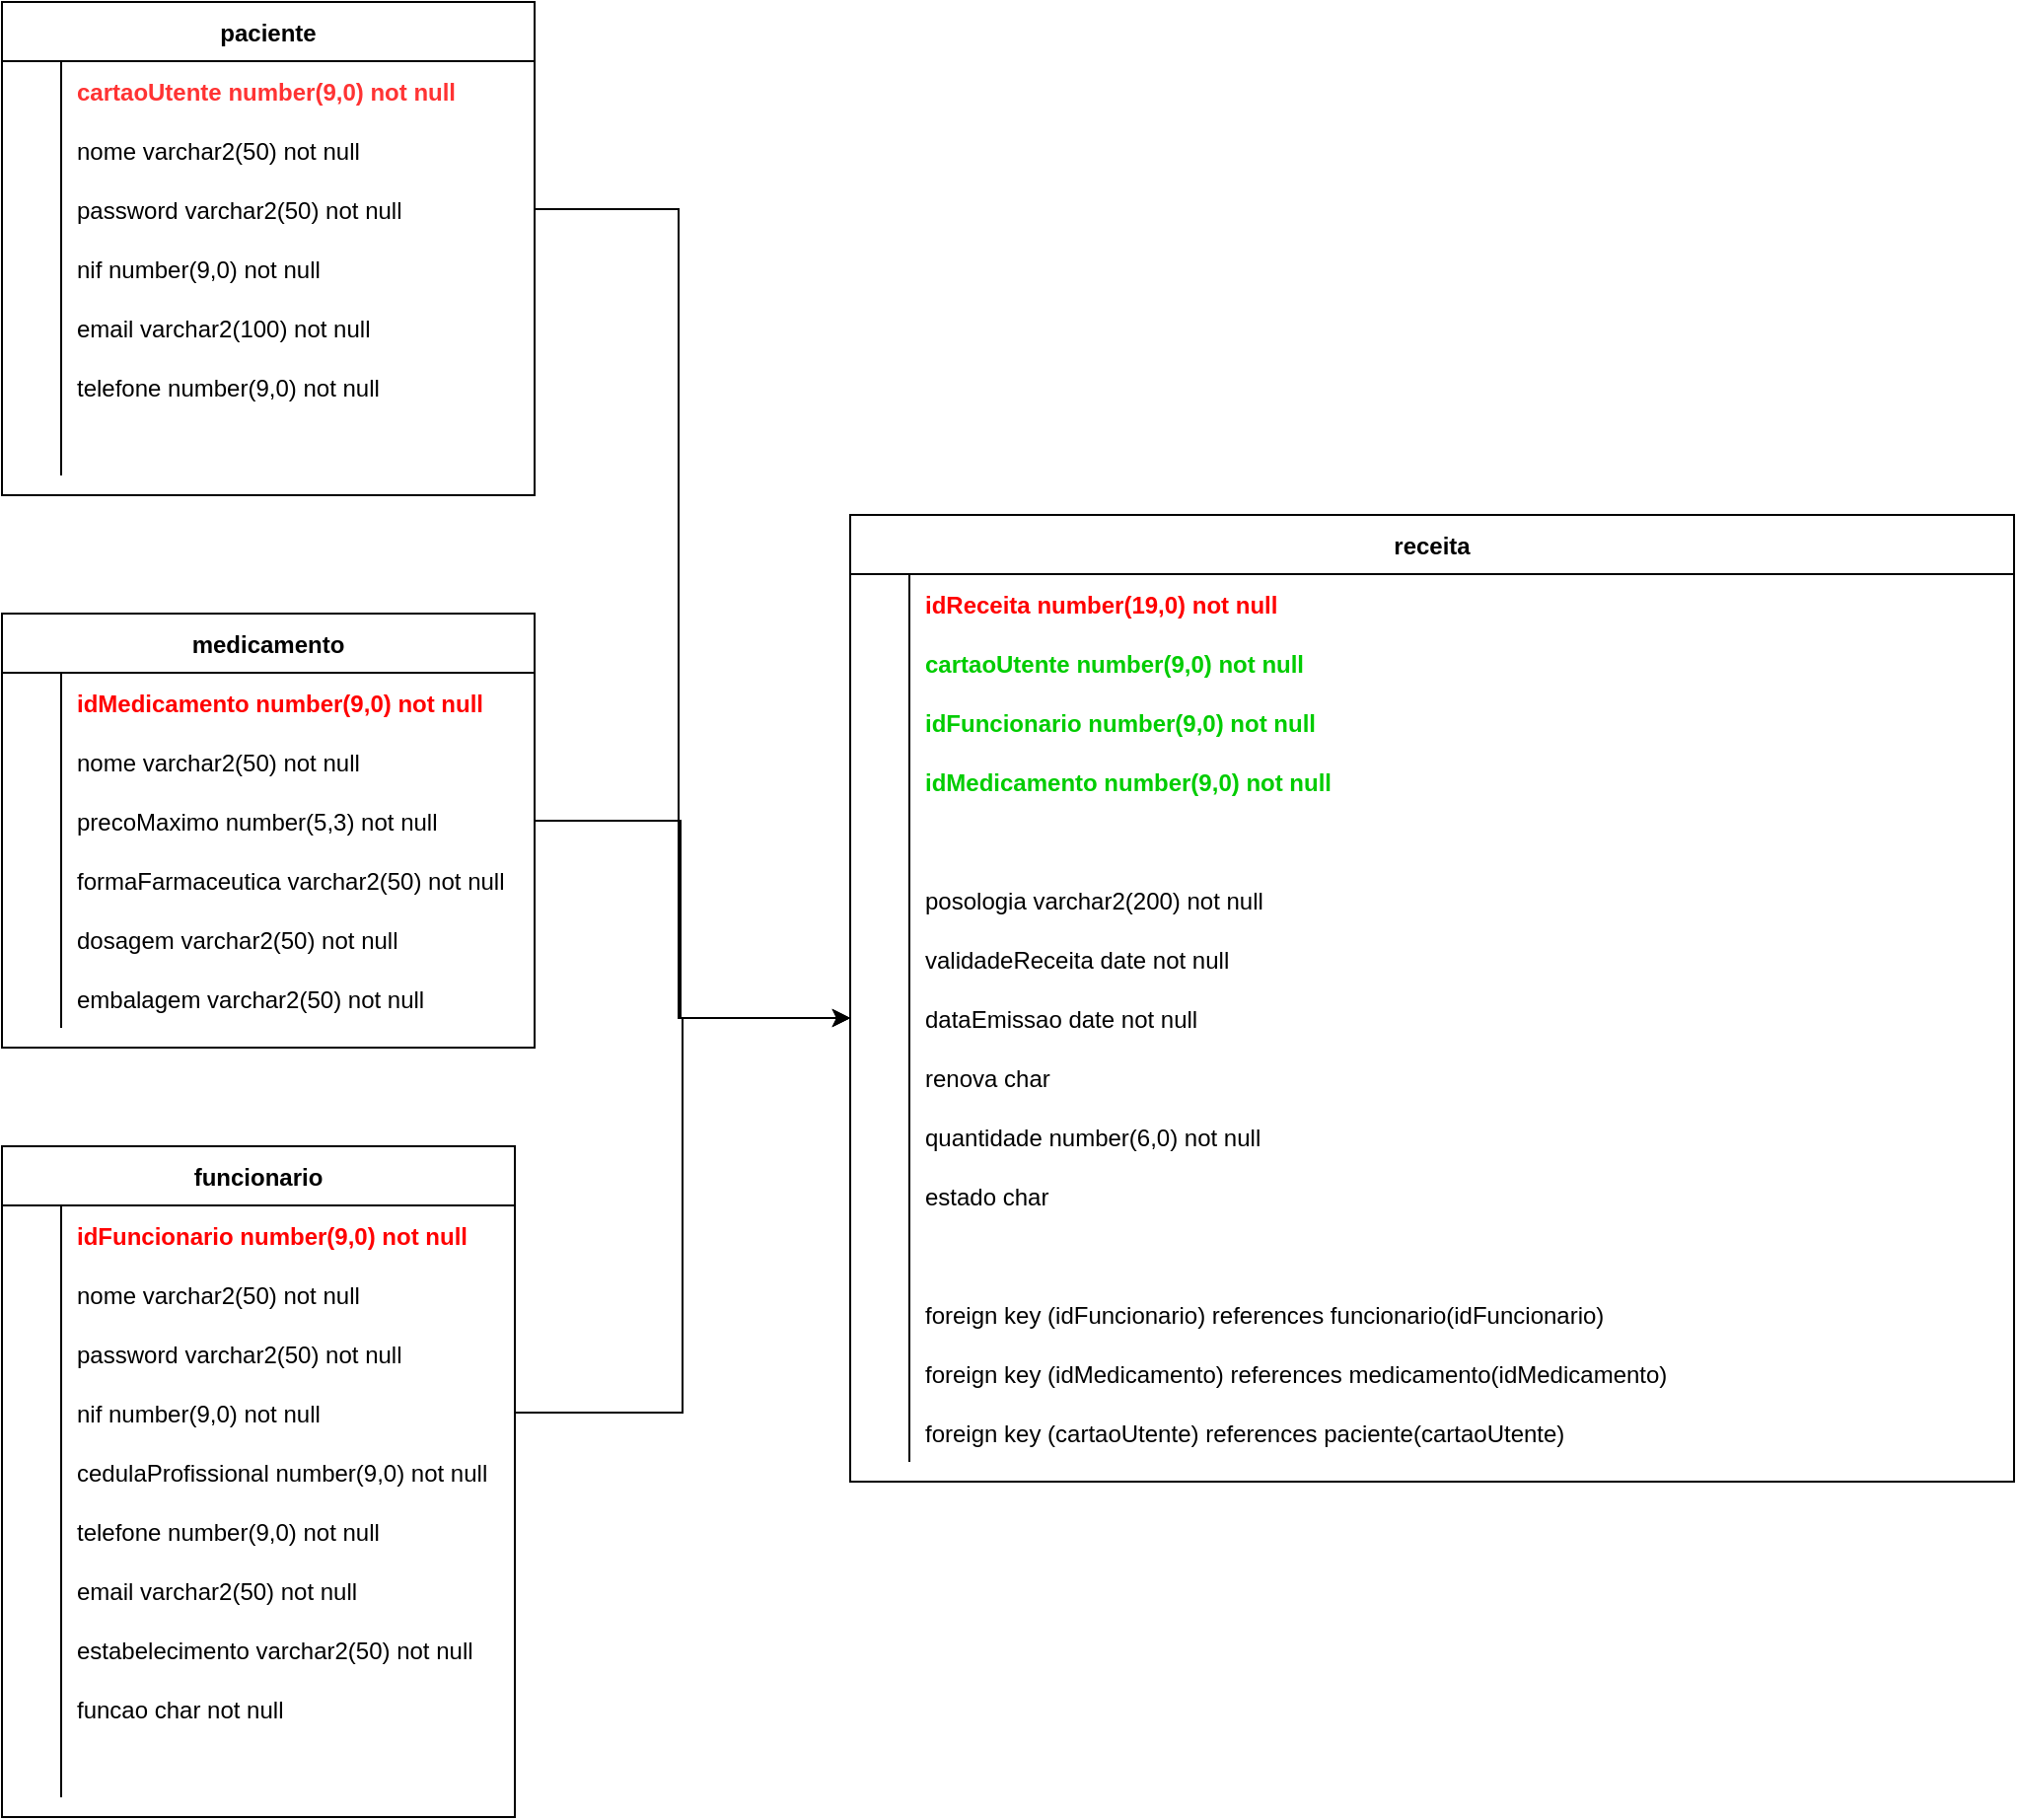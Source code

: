 <mxfile version="14.6.1" type="device"><diagram id="dU3BvGsOgGIKavOslzzs" name="Page-1"><mxGraphModel dx="2912" dy="762" grid="1" gridSize="10" guides="1" tooltips="1" connect="1" arrows="1" fold="1" page="1" pageScale="1" pageWidth="850" pageHeight="1100" math="0" shadow="0"><root><mxCell id="0"/><mxCell id="1" parent="0"/><mxCell id="jeIKbqyS-03IybJrTphg-1" value="paciente" style="shape=table;startSize=30;container=1;collapsible=1;childLayout=tableLayout;fixedRows=1;rowLines=0;fontStyle=1;align=center;resizeLast=1;" vertex="1" parent="1"><mxGeometry x="-620" y="30" width="270" height="250" as="geometry"/></mxCell><mxCell id="jeIKbqyS-03IybJrTphg-2" value="" style="shape=partialRectangle;collapsible=0;dropTarget=0;pointerEvents=0;fillColor=none;points=[[0,0.5],[1,0.5]];portConstraint=eastwest;top=0;left=0;right=0;bottom=0;" vertex="1" parent="jeIKbqyS-03IybJrTphg-1"><mxGeometry y="30" width="270" height="30" as="geometry"/></mxCell><mxCell id="jeIKbqyS-03IybJrTphg-3" value="" style="shape=partialRectangle;overflow=hidden;connectable=0;fillColor=none;top=0;left=0;bottom=0;right=0;" vertex="1" parent="jeIKbqyS-03IybJrTphg-2"><mxGeometry width="30" height="30" as="geometry"/></mxCell><mxCell id="jeIKbqyS-03IybJrTphg-4" value="cartaoUtente number(9,0) not null" style="shape=partialRectangle;overflow=hidden;connectable=0;fillColor=none;top=0;left=0;bottom=0;right=0;align=left;spacingLeft=6;fontStyle=1;fontColor=#FF3333;" vertex="1" parent="jeIKbqyS-03IybJrTphg-2"><mxGeometry x="30" width="240" height="30" as="geometry"/></mxCell><mxCell id="jeIKbqyS-03IybJrTphg-5" value="" style="shape=partialRectangle;collapsible=0;dropTarget=0;pointerEvents=0;fillColor=none;points=[[0,0.5],[1,0.5]];portConstraint=eastwest;top=0;left=0;right=0;bottom=0;" vertex="1" parent="jeIKbqyS-03IybJrTphg-1"><mxGeometry y="60" width="270" height="30" as="geometry"/></mxCell><mxCell id="jeIKbqyS-03IybJrTphg-6" value="" style="shape=partialRectangle;overflow=hidden;connectable=0;fillColor=none;top=0;left=0;bottom=0;right=0;" vertex="1" parent="jeIKbqyS-03IybJrTphg-5"><mxGeometry width="30" height="30" as="geometry"/></mxCell><mxCell id="jeIKbqyS-03IybJrTphg-7" value="nome varchar2(50) not null" style="shape=partialRectangle;overflow=hidden;connectable=0;fillColor=none;top=0;left=0;bottom=0;right=0;align=left;spacingLeft=6;" vertex="1" parent="jeIKbqyS-03IybJrTphg-5"><mxGeometry x="30" width="240" height="30" as="geometry"/></mxCell><mxCell id="jeIKbqyS-03IybJrTphg-8" value="" style="shape=partialRectangle;collapsible=0;dropTarget=0;pointerEvents=0;fillColor=none;points=[[0,0.5],[1,0.5]];portConstraint=eastwest;top=0;left=0;right=0;bottom=0;" vertex="1" parent="jeIKbqyS-03IybJrTphg-1"><mxGeometry y="90" width="270" height="30" as="geometry"/></mxCell><mxCell id="jeIKbqyS-03IybJrTphg-9" value="" style="shape=partialRectangle;overflow=hidden;connectable=0;fillColor=none;top=0;left=0;bottom=0;right=0;" vertex="1" parent="jeIKbqyS-03IybJrTphg-8"><mxGeometry width="30" height="30" as="geometry"/></mxCell><mxCell id="jeIKbqyS-03IybJrTphg-10" value="password varchar2(50) not null" style="shape=partialRectangle;overflow=hidden;connectable=0;fillColor=none;top=0;left=0;bottom=0;right=0;align=left;spacingLeft=6;" vertex="1" parent="jeIKbqyS-03IybJrTphg-8"><mxGeometry x="30" width="240" height="30" as="geometry"/></mxCell><mxCell id="jeIKbqyS-03IybJrTphg-11" value="" style="shape=partialRectangle;collapsible=0;dropTarget=0;pointerEvents=0;fillColor=none;points=[[0,0.5],[1,0.5]];portConstraint=eastwest;top=0;left=0;right=0;bottom=0;" vertex="1" parent="jeIKbqyS-03IybJrTphg-1"><mxGeometry y="120" width="270" height="30" as="geometry"/></mxCell><mxCell id="jeIKbqyS-03IybJrTphg-12" value="" style="shape=partialRectangle;overflow=hidden;connectable=0;fillColor=none;top=0;left=0;bottom=0;right=0;" vertex="1" parent="jeIKbqyS-03IybJrTphg-11"><mxGeometry width="30" height="30" as="geometry"/></mxCell><mxCell id="jeIKbqyS-03IybJrTphg-13" value="nif number(9,0) not null" style="shape=partialRectangle;overflow=hidden;connectable=0;fillColor=none;top=0;left=0;bottom=0;right=0;align=left;spacingLeft=6;" vertex="1" parent="jeIKbqyS-03IybJrTphg-11"><mxGeometry x="30" width="240" height="30" as="geometry"/></mxCell><mxCell id="jeIKbqyS-03IybJrTphg-14" value="" style="shape=partialRectangle;collapsible=0;dropTarget=0;pointerEvents=0;fillColor=none;points=[[0,0.5],[1,0.5]];portConstraint=eastwest;top=0;left=0;right=0;bottom=0;" vertex="1" parent="jeIKbqyS-03IybJrTphg-1"><mxGeometry y="150" width="270" height="30" as="geometry"/></mxCell><mxCell id="jeIKbqyS-03IybJrTphg-15" value="" style="shape=partialRectangle;overflow=hidden;connectable=0;fillColor=none;top=0;left=0;bottom=0;right=0;" vertex="1" parent="jeIKbqyS-03IybJrTphg-14"><mxGeometry width="30" height="30" as="geometry"/></mxCell><mxCell id="jeIKbqyS-03IybJrTphg-16" value="email varchar2(100) not null" style="shape=partialRectangle;overflow=hidden;connectable=0;fillColor=none;top=0;left=0;bottom=0;right=0;align=left;spacingLeft=6;" vertex="1" parent="jeIKbqyS-03IybJrTphg-14"><mxGeometry x="30" width="240" height="30" as="geometry"/></mxCell><mxCell id="jeIKbqyS-03IybJrTphg-17" value="" style="shape=partialRectangle;collapsible=0;dropTarget=0;pointerEvents=0;fillColor=none;points=[[0,0.5],[1,0.5]];portConstraint=eastwest;top=0;left=0;right=0;bottom=0;" vertex="1" parent="jeIKbqyS-03IybJrTphg-1"><mxGeometry y="180" width="270" height="30" as="geometry"/></mxCell><mxCell id="jeIKbqyS-03IybJrTphg-18" value="" style="shape=partialRectangle;overflow=hidden;connectable=0;fillColor=none;top=0;left=0;bottom=0;right=0;" vertex="1" parent="jeIKbqyS-03IybJrTphg-17"><mxGeometry width="30" height="30" as="geometry"/></mxCell><mxCell id="jeIKbqyS-03IybJrTphg-19" value="telefone number(9,0) not null" style="shape=partialRectangle;overflow=hidden;connectable=0;fillColor=none;top=0;left=0;bottom=0;right=0;align=left;spacingLeft=6;" vertex="1" parent="jeIKbqyS-03IybJrTphg-17"><mxGeometry x="30" width="240" height="30" as="geometry"/></mxCell><mxCell id="jeIKbqyS-03IybJrTphg-20" value="" style="shape=partialRectangle;collapsible=0;dropTarget=0;pointerEvents=0;fillColor=none;points=[[0,0.5],[1,0.5]];portConstraint=eastwest;top=0;left=0;right=0;bottom=0;" vertex="1" parent="jeIKbqyS-03IybJrTphg-1"><mxGeometry y="210" width="270" height="30" as="geometry"/></mxCell><mxCell id="jeIKbqyS-03IybJrTphg-21" value="" style="shape=partialRectangle;overflow=hidden;connectable=0;fillColor=none;top=0;left=0;bottom=0;right=0;" vertex="1" parent="jeIKbqyS-03IybJrTphg-20"><mxGeometry width="30" height="30" as="geometry"/></mxCell><mxCell id="jeIKbqyS-03IybJrTphg-22" value="" style="shape=partialRectangle;overflow=hidden;connectable=0;fillColor=none;top=0;left=0;bottom=0;right=0;align=left;spacingLeft=6;" vertex="1" parent="jeIKbqyS-03IybJrTphg-20"><mxGeometry x="30" width="240" height="30" as="geometry"/></mxCell><mxCell id="jeIKbqyS-03IybJrTphg-23" value="medicamento" style="shape=table;startSize=30;container=1;collapsible=1;childLayout=tableLayout;fixedRows=1;rowLines=0;fontStyle=1;align=center;resizeLast=1;" vertex="1" parent="1"><mxGeometry x="-620" y="340" width="270" height="220" as="geometry"/></mxCell><mxCell id="jeIKbqyS-03IybJrTphg-24" value="" style="shape=partialRectangle;collapsible=0;dropTarget=0;pointerEvents=0;fillColor=none;points=[[0,0.5],[1,0.5]];portConstraint=eastwest;top=0;left=0;right=0;bottom=0;" vertex="1" parent="jeIKbqyS-03IybJrTphg-23"><mxGeometry y="30" width="270" height="30" as="geometry"/></mxCell><mxCell id="jeIKbqyS-03IybJrTphg-25" value="" style="shape=partialRectangle;overflow=hidden;connectable=0;fillColor=none;top=0;left=0;bottom=0;right=0;" vertex="1" parent="jeIKbqyS-03IybJrTphg-24"><mxGeometry width="30" height="30" as="geometry"/></mxCell><mxCell id="jeIKbqyS-03IybJrTphg-26" value="idMedicamento number(9,0) not null" style="shape=partialRectangle;overflow=hidden;connectable=0;fillColor=none;top=0;left=0;bottom=0;right=0;align=left;spacingLeft=6;fontStyle=1;fontColor=#FF0000;" vertex="1" parent="jeIKbqyS-03IybJrTphg-24"><mxGeometry x="30" width="240" height="30" as="geometry"/></mxCell><mxCell id="jeIKbqyS-03IybJrTphg-27" value="" style="shape=partialRectangle;collapsible=0;dropTarget=0;pointerEvents=0;fillColor=none;points=[[0,0.5],[1,0.5]];portConstraint=eastwest;top=0;left=0;right=0;bottom=0;" vertex="1" parent="jeIKbqyS-03IybJrTphg-23"><mxGeometry y="60" width="270" height="30" as="geometry"/></mxCell><mxCell id="jeIKbqyS-03IybJrTphg-28" value="" style="shape=partialRectangle;overflow=hidden;connectable=0;fillColor=none;top=0;left=0;bottom=0;right=0;" vertex="1" parent="jeIKbqyS-03IybJrTphg-27"><mxGeometry width="30" height="30" as="geometry"/></mxCell><mxCell id="jeIKbqyS-03IybJrTphg-29" value="nome varchar2(50) not null" style="shape=partialRectangle;overflow=hidden;connectable=0;fillColor=none;top=0;left=0;bottom=0;right=0;align=left;spacingLeft=6;" vertex="1" parent="jeIKbqyS-03IybJrTphg-27"><mxGeometry x="30" width="240" height="30" as="geometry"/></mxCell><mxCell id="jeIKbqyS-03IybJrTphg-30" value="" style="shape=partialRectangle;collapsible=0;dropTarget=0;pointerEvents=0;fillColor=none;points=[[0,0.5],[1,0.5]];portConstraint=eastwest;top=0;left=0;right=0;bottom=0;" vertex="1" parent="jeIKbqyS-03IybJrTphg-23"><mxGeometry y="90" width="270" height="30" as="geometry"/></mxCell><mxCell id="jeIKbqyS-03IybJrTphg-31" value="" style="shape=partialRectangle;overflow=hidden;connectable=0;fillColor=none;top=0;left=0;bottom=0;right=0;" vertex="1" parent="jeIKbqyS-03IybJrTphg-30"><mxGeometry width="30" height="30" as="geometry"/></mxCell><mxCell id="jeIKbqyS-03IybJrTphg-32" value="precoMaximo number(5,3) not null" style="shape=partialRectangle;overflow=hidden;connectable=0;fillColor=none;top=0;left=0;bottom=0;right=0;align=left;spacingLeft=6;" vertex="1" parent="jeIKbqyS-03IybJrTphg-30"><mxGeometry x="30" width="240" height="30" as="geometry"/></mxCell><mxCell id="jeIKbqyS-03IybJrTphg-33" value="" style="shape=partialRectangle;collapsible=0;dropTarget=0;pointerEvents=0;fillColor=none;points=[[0,0.5],[1,0.5]];portConstraint=eastwest;top=0;left=0;right=0;bottom=0;" vertex="1" parent="jeIKbqyS-03IybJrTphg-23"><mxGeometry y="120" width="270" height="30" as="geometry"/></mxCell><mxCell id="jeIKbqyS-03IybJrTphg-34" value="" style="shape=partialRectangle;overflow=hidden;connectable=0;fillColor=none;top=0;left=0;bottom=0;right=0;" vertex="1" parent="jeIKbqyS-03IybJrTphg-33"><mxGeometry width="30" height="30" as="geometry"/></mxCell><mxCell id="jeIKbqyS-03IybJrTphg-35" value="formaFarmaceutica varchar2(50) not null" style="shape=partialRectangle;overflow=hidden;connectable=0;fillColor=none;top=0;left=0;bottom=0;right=0;align=left;spacingLeft=6;" vertex="1" parent="jeIKbqyS-03IybJrTphg-33"><mxGeometry x="30" width="240" height="30" as="geometry"/></mxCell><mxCell id="jeIKbqyS-03IybJrTphg-36" value="" style="shape=partialRectangle;collapsible=0;dropTarget=0;pointerEvents=0;fillColor=none;points=[[0,0.5],[1,0.5]];portConstraint=eastwest;top=0;left=0;right=0;bottom=0;" vertex="1" parent="jeIKbqyS-03IybJrTphg-23"><mxGeometry y="150" width="270" height="30" as="geometry"/></mxCell><mxCell id="jeIKbqyS-03IybJrTphg-37" value="" style="shape=partialRectangle;overflow=hidden;connectable=0;fillColor=none;top=0;left=0;bottom=0;right=0;" vertex="1" parent="jeIKbqyS-03IybJrTphg-36"><mxGeometry width="30" height="30" as="geometry"/></mxCell><mxCell id="jeIKbqyS-03IybJrTphg-38" value="dosagem varchar2(50) not null" style="shape=partialRectangle;overflow=hidden;connectable=0;fillColor=none;top=0;left=0;bottom=0;right=0;align=left;spacingLeft=6;" vertex="1" parent="jeIKbqyS-03IybJrTphg-36"><mxGeometry x="30" width="240" height="30" as="geometry"/></mxCell><mxCell id="jeIKbqyS-03IybJrTphg-39" value="" style="shape=partialRectangle;collapsible=0;dropTarget=0;pointerEvents=0;fillColor=none;points=[[0,0.5],[1,0.5]];portConstraint=eastwest;top=0;left=0;right=0;bottom=0;" vertex="1" parent="jeIKbqyS-03IybJrTphg-23"><mxGeometry y="180" width="270" height="30" as="geometry"/></mxCell><mxCell id="jeIKbqyS-03IybJrTphg-40" value="" style="shape=partialRectangle;overflow=hidden;connectable=0;fillColor=none;top=0;left=0;bottom=0;right=0;" vertex="1" parent="jeIKbqyS-03IybJrTphg-39"><mxGeometry width="30" height="30" as="geometry"/></mxCell><mxCell id="jeIKbqyS-03IybJrTphg-41" value="embalagem varchar2(50) not null" style="shape=partialRectangle;overflow=hidden;connectable=0;fillColor=none;top=0;left=0;bottom=0;right=0;align=left;spacingLeft=6;" vertex="1" parent="jeIKbqyS-03IybJrTphg-39"><mxGeometry x="30" width="240" height="30" as="geometry"/></mxCell><mxCell id="jeIKbqyS-03IybJrTphg-42" value="funcionario" style="shape=table;startSize=30;container=1;collapsible=1;childLayout=tableLayout;fixedRows=1;rowLines=0;fontStyle=1;align=center;resizeLast=1;" vertex="1" parent="1"><mxGeometry x="-620" y="610" width="260" height="340" as="geometry"/></mxCell><mxCell id="jeIKbqyS-03IybJrTphg-43" value="" style="shape=partialRectangle;collapsible=0;dropTarget=0;pointerEvents=0;fillColor=none;points=[[0,0.5],[1,0.5]];portConstraint=eastwest;top=0;left=0;right=0;bottom=0;" vertex="1" parent="jeIKbqyS-03IybJrTphg-42"><mxGeometry y="30" width="260" height="30" as="geometry"/></mxCell><mxCell id="jeIKbqyS-03IybJrTphg-44" value="" style="shape=partialRectangle;overflow=hidden;connectable=0;fillColor=none;top=0;left=0;bottom=0;right=0;" vertex="1" parent="jeIKbqyS-03IybJrTphg-43"><mxGeometry width="30" height="30" as="geometry"/></mxCell><mxCell id="jeIKbqyS-03IybJrTphg-45" value="idFuncionario number(9,0) not null" style="shape=partialRectangle;overflow=hidden;connectable=0;fillColor=none;top=0;left=0;bottom=0;right=0;align=left;spacingLeft=6;fontStyle=1;fontColor=#FF0000;" vertex="1" parent="jeIKbqyS-03IybJrTphg-43"><mxGeometry x="30" width="230" height="30" as="geometry"/></mxCell><mxCell id="jeIKbqyS-03IybJrTphg-46" value="" style="shape=partialRectangle;collapsible=0;dropTarget=0;pointerEvents=0;fillColor=none;points=[[0,0.5],[1,0.5]];portConstraint=eastwest;top=0;left=0;right=0;bottom=0;" vertex="1" parent="jeIKbqyS-03IybJrTphg-42"><mxGeometry y="60" width="260" height="30" as="geometry"/></mxCell><mxCell id="jeIKbqyS-03IybJrTphg-47" value="" style="shape=partialRectangle;overflow=hidden;connectable=0;fillColor=none;top=0;left=0;bottom=0;right=0;" vertex="1" parent="jeIKbqyS-03IybJrTphg-46"><mxGeometry width="30" height="30" as="geometry"/></mxCell><mxCell id="jeIKbqyS-03IybJrTphg-48" value="nome varchar2(50) not null" style="shape=partialRectangle;overflow=hidden;connectable=0;fillColor=none;top=0;left=0;bottom=0;right=0;align=left;spacingLeft=6;" vertex="1" parent="jeIKbqyS-03IybJrTphg-46"><mxGeometry x="30" width="230" height="30" as="geometry"/></mxCell><mxCell id="jeIKbqyS-03IybJrTphg-49" value="" style="shape=partialRectangle;collapsible=0;dropTarget=0;pointerEvents=0;fillColor=none;points=[[0,0.5],[1,0.5]];portConstraint=eastwest;top=0;left=0;right=0;bottom=0;" vertex="1" parent="jeIKbqyS-03IybJrTphg-42"><mxGeometry y="90" width="260" height="30" as="geometry"/></mxCell><mxCell id="jeIKbqyS-03IybJrTphg-50" value="" style="shape=partialRectangle;overflow=hidden;connectable=0;fillColor=none;top=0;left=0;bottom=0;right=0;" vertex="1" parent="jeIKbqyS-03IybJrTphg-49"><mxGeometry width="30" height="30" as="geometry"/></mxCell><mxCell id="jeIKbqyS-03IybJrTphg-51" value="password varchar2(50) not null" style="shape=partialRectangle;overflow=hidden;connectable=0;fillColor=none;top=0;left=0;bottom=0;right=0;align=left;spacingLeft=6;" vertex="1" parent="jeIKbqyS-03IybJrTphg-49"><mxGeometry x="30" width="230" height="30" as="geometry"/></mxCell><mxCell id="jeIKbqyS-03IybJrTphg-52" value="" style="shape=partialRectangle;collapsible=0;dropTarget=0;pointerEvents=0;fillColor=none;points=[[0,0.5],[1,0.5]];portConstraint=eastwest;top=0;left=0;right=0;bottom=0;" vertex="1" parent="jeIKbqyS-03IybJrTphg-42"><mxGeometry y="120" width="260" height="30" as="geometry"/></mxCell><mxCell id="jeIKbqyS-03IybJrTphg-53" value="" style="shape=partialRectangle;overflow=hidden;connectable=0;fillColor=none;top=0;left=0;bottom=0;right=0;" vertex="1" parent="jeIKbqyS-03IybJrTphg-52"><mxGeometry width="30" height="30" as="geometry"/></mxCell><mxCell id="jeIKbqyS-03IybJrTphg-54" value="nif number(9,0) not null" style="shape=partialRectangle;overflow=hidden;connectable=0;fillColor=none;top=0;left=0;bottom=0;right=0;align=left;spacingLeft=6;" vertex="1" parent="jeIKbqyS-03IybJrTphg-52"><mxGeometry x="30" width="230" height="30" as="geometry"/></mxCell><mxCell id="jeIKbqyS-03IybJrTphg-55" value="" style="shape=partialRectangle;collapsible=0;dropTarget=0;pointerEvents=0;fillColor=none;points=[[0,0.5],[1,0.5]];portConstraint=eastwest;top=0;left=0;right=0;bottom=0;" vertex="1" parent="jeIKbqyS-03IybJrTphg-42"><mxGeometry y="150" width="260" height="30" as="geometry"/></mxCell><mxCell id="jeIKbqyS-03IybJrTphg-56" value="" style="shape=partialRectangle;overflow=hidden;connectable=0;fillColor=none;top=0;left=0;bottom=0;right=0;" vertex="1" parent="jeIKbqyS-03IybJrTphg-55"><mxGeometry width="30" height="30" as="geometry"/></mxCell><mxCell id="jeIKbqyS-03IybJrTphg-57" value="cedulaProfissional number(9,0) not null" style="shape=partialRectangle;overflow=hidden;connectable=0;fillColor=none;top=0;left=0;bottom=0;right=0;align=left;spacingLeft=6;" vertex="1" parent="jeIKbqyS-03IybJrTphg-55"><mxGeometry x="30" width="230" height="30" as="geometry"/></mxCell><mxCell id="jeIKbqyS-03IybJrTphg-58" value="" style="shape=partialRectangle;collapsible=0;dropTarget=0;pointerEvents=0;fillColor=none;points=[[0,0.5],[1,0.5]];portConstraint=eastwest;top=0;left=0;right=0;bottom=0;" vertex="1" parent="jeIKbqyS-03IybJrTphg-42"><mxGeometry y="180" width="260" height="30" as="geometry"/></mxCell><mxCell id="jeIKbqyS-03IybJrTphg-59" value="" style="shape=partialRectangle;overflow=hidden;connectable=0;fillColor=none;top=0;left=0;bottom=0;right=0;" vertex="1" parent="jeIKbqyS-03IybJrTphg-58"><mxGeometry width="30" height="30" as="geometry"/></mxCell><mxCell id="jeIKbqyS-03IybJrTphg-60" value="telefone number(9,0) not null" style="shape=partialRectangle;overflow=hidden;connectable=0;fillColor=none;top=0;left=0;bottom=0;right=0;align=left;spacingLeft=6;" vertex="1" parent="jeIKbqyS-03IybJrTphg-58"><mxGeometry x="30" width="230" height="30" as="geometry"/></mxCell><mxCell id="jeIKbqyS-03IybJrTphg-61" value="" style="shape=partialRectangle;collapsible=0;dropTarget=0;pointerEvents=0;fillColor=none;points=[[0,0.5],[1,0.5]];portConstraint=eastwest;top=0;left=0;right=0;bottom=0;" vertex="1" parent="jeIKbqyS-03IybJrTphg-42"><mxGeometry y="210" width="260" height="30" as="geometry"/></mxCell><mxCell id="jeIKbqyS-03IybJrTphg-62" value="" style="shape=partialRectangle;overflow=hidden;connectable=0;fillColor=none;top=0;left=0;bottom=0;right=0;" vertex="1" parent="jeIKbqyS-03IybJrTphg-61"><mxGeometry width="30" height="30" as="geometry"/></mxCell><mxCell id="jeIKbqyS-03IybJrTphg-63" value="email varchar2(50) not null" style="shape=partialRectangle;overflow=hidden;connectable=0;fillColor=none;top=0;left=0;bottom=0;right=0;align=left;spacingLeft=6;" vertex="1" parent="jeIKbqyS-03IybJrTphg-61"><mxGeometry x="30" width="230" height="30" as="geometry"/></mxCell><mxCell id="jeIKbqyS-03IybJrTphg-64" value="" style="shape=partialRectangle;collapsible=0;dropTarget=0;pointerEvents=0;fillColor=none;points=[[0,0.5],[1,0.5]];portConstraint=eastwest;top=0;left=0;right=0;bottom=0;" vertex="1" parent="jeIKbqyS-03IybJrTphg-42"><mxGeometry y="240" width="260" height="30" as="geometry"/></mxCell><mxCell id="jeIKbqyS-03IybJrTphg-65" value="" style="shape=partialRectangle;overflow=hidden;connectable=0;fillColor=none;top=0;left=0;bottom=0;right=0;" vertex="1" parent="jeIKbqyS-03IybJrTphg-64"><mxGeometry width="30" height="30" as="geometry"/></mxCell><mxCell id="jeIKbqyS-03IybJrTphg-66" value="estabelecimento varchar2(50) not null" style="shape=partialRectangle;overflow=hidden;connectable=0;fillColor=none;top=0;left=0;bottom=0;right=0;align=left;spacingLeft=6;" vertex="1" parent="jeIKbqyS-03IybJrTphg-64"><mxGeometry x="30" width="230" height="30" as="geometry"/></mxCell><mxCell id="jeIKbqyS-03IybJrTphg-67" value="" style="shape=partialRectangle;collapsible=0;dropTarget=0;pointerEvents=0;fillColor=none;points=[[0,0.5],[1,0.5]];portConstraint=eastwest;top=0;left=0;right=0;bottom=0;" vertex="1" parent="jeIKbqyS-03IybJrTphg-42"><mxGeometry y="270" width="260" height="30" as="geometry"/></mxCell><mxCell id="jeIKbqyS-03IybJrTphg-68" value="" style="shape=partialRectangle;overflow=hidden;connectable=0;fillColor=none;top=0;left=0;bottom=0;right=0;" vertex="1" parent="jeIKbqyS-03IybJrTphg-67"><mxGeometry width="30" height="30" as="geometry"/></mxCell><mxCell id="jeIKbqyS-03IybJrTphg-69" value="funcao char not null" style="shape=partialRectangle;overflow=hidden;connectable=0;fillColor=none;top=0;left=0;bottom=0;right=0;align=left;spacingLeft=6;" vertex="1" parent="jeIKbqyS-03IybJrTphg-67"><mxGeometry x="30" width="230" height="30" as="geometry"/></mxCell><mxCell id="jeIKbqyS-03IybJrTphg-70" value="" style="shape=partialRectangle;collapsible=0;dropTarget=0;pointerEvents=0;fillColor=none;points=[[0,0.5],[1,0.5]];portConstraint=eastwest;top=0;left=0;right=0;bottom=0;" vertex="1" parent="jeIKbqyS-03IybJrTphg-42"><mxGeometry y="300" width="260" height="30" as="geometry"/></mxCell><mxCell id="jeIKbqyS-03IybJrTphg-71" value="" style="shape=partialRectangle;overflow=hidden;connectable=0;fillColor=none;top=0;left=0;bottom=0;right=0;" vertex="1" parent="jeIKbqyS-03IybJrTphg-70"><mxGeometry width="30" height="30" as="geometry"/></mxCell><mxCell id="jeIKbqyS-03IybJrTphg-72" value="" style="shape=partialRectangle;overflow=hidden;connectable=0;fillColor=none;top=0;left=0;bottom=0;right=0;align=left;spacingLeft=6;" vertex="1" parent="jeIKbqyS-03IybJrTphg-70"><mxGeometry x="30" width="230" height="30" as="geometry"/></mxCell><mxCell id="jeIKbqyS-03IybJrTphg-73" value="receita" style="shape=table;startSize=30;container=1;collapsible=1;childLayout=tableLayout;fixedRows=1;rowLines=0;fontStyle=1;align=center;resizeLast=1;" vertex="1" parent="1"><mxGeometry x="-190" y="290" width="590" height="490" as="geometry"/></mxCell><mxCell id="jeIKbqyS-03IybJrTphg-74" value="" style="shape=partialRectangle;collapsible=0;dropTarget=0;pointerEvents=0;fillColor=none;points=[[0,0.5],[1,0.5]];portConstraint=eastwest;top=0;left=0;right=0;bottom=0;" vertex="1" parent="jeIKbqyS-03IybJrTphg-73"><mxGeometry y="30" width="590" height="30" as="geometry"/></mxCell><mxCell id="jeIKbqyS-03IybJrTphg-75" value="" style="shape=partialRectangle;overflow=hidden;connectable=0;fillColor=none;top=0;left=0;bottom=0;right=0;" vertex="1" parent="jeIKbqyS-03IybJrTphg-74"><mxGeometry width="30" height="30" as="geometry"/></mxCell><mxCell id="jeIKbqyS-03IybJrTphg-76" value="idReceita number(19,0) not null" style="shape=partialRectangle;overflow=hidden;connectable=0;fillColor=none;top=0;left=0;bottom=0;right=0;align=left;spacingLeft=6;fontColor=#FF0000;fontStyle=1" vertex="1" parent="jeIKbqyS-03IybJrTphg-74"><mxGeometry x="30" width="560" height="30" as="geometry"/></mxCell><mxCell id="jeIKbqyS-03IybJrTphg-77" value="" style="shape=partialRectangle;collapsible=0;dropTarget=0;pointerEvents=0;fillColor=none;points=[[0,0.5],[1,0.5]];portConstraint=eastwest;top=0;left=0;right=0;bottom=0;" vertex="1" parent="jeIKbqyS-03IybJrTphg-73"><mxGeometry y="60" width="590" height="30" as="geometry"/></mxCell><mxCell id="jeIKbqyS-03IybJrTphg-78" value="" style="shape=partialRectangle;overflow=hidden;connectable=0;fillColor=none;top=0;left=0;bottom=0;right=0;" vertex="1" parent="jeIKbqyS-03IybJrTphg-77"><mxGeometry width="30" height="30" as="geometry"/></mxCell><mxCell id="jeIKbqyS-03IybJrTphg-79" value="cartaoUtente number(9,0) not null" style="shape=partialRectangle;overflow=hidden;connectable=0;fillColor=none;top=0;left=0;bottom=0;right=0;align=left;spacingLeft=6;fontColor=#00CC00;fontStyle=1" vertex="1" parent="jeIKbqyS-03IybJrTphg-77"><mxGeometry x="30" width="560" height="30" as="geometry"/></mxCell><mxCell id="jeIKbqyS-03IybJrTphg-80" value="" style="shape=partialRectangle;collapsible=0;dropTarget=0;pointerEvents=0;fillColor=none;points=[[0,0.5],[1,0.5]];portConstraint=eastwest;top=0;left=0;right=0;bottom=0;" vertex="1" parent="jeIKbqyS-03IybJrTphg-73"><mxGeometry y="90" width="590" height="30" as="geometry"/></mxCell><mxCell id="jeIKbqyS-03IybJrTphg-81" value="" style="shape=partialRectangle;overflow=hidden;connectable=0;fillColor=none;top=0;left=0;bottom=0;right=0;" vertex="1" parent="jeIKbqyS-03IybJrTphg-80"><mxGeometry width="30" height="30" as="geometry"/></mxCell><mxCell id="jeIKbqyS-03IybJrTphg-82" value="idFuncionario number(9,0) not null" style="shape=partialRectangle;overflow=hidden;connectable=0;fillColor=none;top=0;left=0;bottom=0;right=0;align=left;spacingLeft=6;fontColor=#00CC00;fontStyle=1" vertex="1" parent="jeIKbqyS-03IybJrTphg-80"><mxGeometry x="30" width="560" height="30" as="geometry"/></mxCell><mxCell id="jeIKbqyS-03IybJrTphg-83" value="" style="shape=partialRectangle;collapsible=0;dropTarget=0;pointerEvents=0;fillColor=none;points=[[0,0.5],[1,0.5]];portConstraint=eastwest;top=0;left=0;right=0;bottom=0;" vertex="1" parent="jeIKbqyS-03IybJrTphg-73"><mxGeometry y="120" width="590" height="30" as="geometry"/></mxCell><mxCell id="jeIKbqyS-03IybJrTphg-84" value="" style="shape=partialRectangle;overflow=hidden;connectable=0;fillColor=none;top=0;left=0;bottom=0;right=0;" vertex="1" parent="jeIKbqyS-03IybJrTphg-83"><mxGeometry width="30" height="30" as="geometry"/></mxCell><mxCell id="jeIKbqyS-03IybJrTphg-85" value="idMedicamento number(9,0) not null" style="shape=partialRectangle;overflow=hidden;connectable=0;fillColor=none;top=0;left=0;bottom=0;right=0;align=left;spacingLeft=6;fontColor=#00CC00;fontStyle=1" vertex="1" parent="jeIKbqyS-03IybJrTphg-83"><mxGeometry x="30" width="560" height="30" as="geometry"/></mxCell><mxCell id="jeIKbqyS-03IybJrTphg-86" value="" style="shape=partialRectangle;collapsible=0;dropTarget=0;pointerEvents=0;fillColor=none;points=[[0,0.5],[1,0.5]];portConstraint=eastwest;top=0;left=0;right=0;bottom=0;" vertex="1" parent="jeIKbqyS-03IybJrTphg-73"><mxGeometry y="150" width="590" height="30" as="geometry"/></mxCell><mxCell id="jeIKbqyS-03IybJrTphg-87" value="" style="shape=partialRectangle;overflow=hidden;connectable=0;fillColor=none;top=0;left=0;bottom=0;right=0;" vertex="1" parent="jeIKbqyS-03IybJrTphg-86"><mxGeometry width="30" height="30" as="geometry"/></mxCell><mxCell id="jeIKbqyS-03IybJrTphg-88" value="" style="shape=partialRectangle;overflow=hidden;connectable=0;fillColor=none;top=0;left=0;bottom=0;right=0;align=left;spacingLeft=6;" vertex="1" parent="jeIKbqyS-03IybJrTphg-86"><mxGeometry x="30" width="560" height="30" as="geometry"/></mxCell><mxCell id="jeIKbqyS-03IybJrTphg-89" value="" style="shape=partialRectangle;collapsible=0;dropTarget=0;pointerEvents=0;fillColor=none;points=[[0,0.5],[1,0.5]];portConstraint=eastwest;top=0;left=0;right=0;bottom=0;" vertex="1" parent="jeIKbqyS-03IybJrTphg-73"><mxGeometry y="180" width="590" height="30" as="geometry"/></mxCell><mxCell id="jeIKbqyS-03IybJrTphg-90" value="" style="shape=partialRectangle;overflow=hidden;connectable=0;fillColor=none;top=0;left=0;bottom=0;right=0;" vertex="1" parent="jeIKbqyS-03IybJrTphg-89"><mxGeometry width="30" height="30" as="geometry"/></mxCell><mxCell id="jeIKbqyS-03IybJrTphg-91" value="posologia varchar2(200) not null" style="shape=partialRectangle;overflow=hidden;connectable=0;fillColor=none;top=0;left=0;bottom=0;right=0;align=left;spacingLeft=6;" vertex="1" parent="jeIKbqyS-03IybJrTphg-89"><mxGeometry x="30" width="560" height="30" as="geometry"/></mxCell><mxCell id="jeIKbqyS-03IybJrTphg-92" value="" style="shape=partialRectangle;collapsible=0;dropTarget=0;pointerEvents=0;fillColor=none;points=[[0,0.5],[1,0.5]];portConstraint=eastwest;top=0;left=0;right=0;bottom=0;" vertex="1" parent="jeIKbqyS-03IybJrTphg-73"><mxGeometry y="210" width="590" height="30" as="geometry"/></mxCell><mxCell id="jeIKbqyS-03IybJrTphg-93" value="" style="shape=partialRectangle;overflow=hidden;connectable=0;fillColor=none;top=0;left=0;bottom=0;right=0;" vertex="1" parent="jeIKbqyS-03IybJrTphg-92"><mxGeometry width="30" height="30" as="geometry"/></mxCell><mxCell id="jeIKbqyS-03IybJrTphg-94" value="validadeReceita date not null" style="shape=partialRectangle;overflow=hidden;connectable=0;fillColor=none;top=0;left=0;bottom=0;right=0;align=left;spacingLeft=6;" vertex="1" parent="jeIKbqyS-03IybJrTphg-92"><mxGeometry x="30" width="560" height="30" as="geometry"/></mxCell><mxCell id="jeIKbqyS-03IybJrTphg-95" value="" style="shape=partialRectangle;collapsible=0;dropTarget=0;pointerEvents=0;fillColor=none;points=[[0,0.5],[1,0.5]];portConstraint=eastwest;top=0;left=0;right=0;bottom=0;" vertex="1" parent="jeIKbqyS-03IybJrTphg-73"><mxGeometry y="240" width="590" height="30" as="geometry"/></mxCell><mxCell id="jeIKbqyS-03IybJrTphg-96" value="" style="shape=partialRectangle;overflow=hidden;connectable=0;fillColor=none;top=0;left=0;bottom=0;right=0;" vertex="1" parent="jeIKbqyS-03IybJrTphg-95"><mxGeometry width="30" height="30" as="geometry"/></mxCell><mxCell id="jeIKbqyS-03IybJrTphg-97" value="dataEmissao date not null" style="shape=partialRectangle;overflow=hidden;connectable=0;fillColor=none;top=0;left=0;bottom=0;right=0;align=left;spacingLeft=6;" vertex="1" parent="jeIKbqyS-03IybJrTphg-95"><mxGeometry x="30" width="560" height="30" as="geometry"/></mxCell><mxCell id="jeIKbqyS-03IybJrTphg-98" value="" style="shape=partialRectangle;collapsible=0;dropTarget=0;pointerEvents=0;fillColor=none;points=[[0,0.5],[1,0.5]];portConstraint=eastwest;top=0;left=0;right=0;bottom=0;" vertex="1" parent="jeIKbqyS-03IybJrTphg-73"><mxGeometry y="270" width="590" height="30" as="geometry"/></mxCell><mxCell id="jeIKbqyS-03IybJrTphg-99" value="" style="shape=partialRectangle;overflow=hidden;connectable=0;fillColor=none;top=0;left=0;bottom=0;right=0;" vertex="1" parent="jeIKbqyS-03IybJrTphg-98"><mxGeometry width="30" height="30" as="geometry"/></mxCell><mxCell id="jeIKbqyS-03IybJrTphg-100" value="renova char" style="shape=partialRectangle;overflow=hidden;connectable=0;fillColor=none;top=0;left=0;bottom=0;right=0;align=left;spacingLeft=6;" vertex="1" parent="jeIKbqyS-03IybJrTphg-98"><mxGeometry x="30" width="560" height="30" as="geometry"/></mxCell><mxCell id="jeIKbqyS-03IybJrTphg-101" value="" style="shape=partialRectangle;collapsible=0;dropTarget=0;pointerEvents=0;fillColor=none;points=[[0,0.5],[1,0.5]];portConstraint=eastwest;top=0;left=0;right=0;bottom=0;" vertex="1" parent="jeIKbqyS-03IybJrTphg-73"><mxGeometry y="300" width="590" height="30" as="geometry"/></mxCell><mxCell id="jeIKbqyS-03IybJrTphg-102" value="" style="shape=partialRectangle;overflow=hidden;connectable=0;fillColor=none;top=0;left=0;bottom=0;right=0;" vertex="1" parent="jeIKbqyS-03IybJrTphg-101"><mxGeometry width="30" height="30" as="geometry"/></mxCell><mxCell id="jeIKbqyS-03IybJrTphg-103" value="quantidade number(6,0) not null" style="shape=partialRectangle;overflow=hidden;connectable=0;fillColor=none;top=0;left=0;bottom=0;right=0;align=left;spacingLeft=6;" vertex="1" parent="jeIKbqyS-03IybJrTphg-101"><mxGeometry x="30" width="560" height="30" as="geometry"/></mxCell><mxCell id="jeIKbqyS-03IybJrTphg-104" value="" style="shape=partialRectangle;collapsible=0;dropTarget=0;pointerEvents=0;fillColor=none;points=[[0,0.5],[1,0.5]];portConstraint=eastwest;top=0;left=0;right=0;bottom=0;" vertex="1" parent="jeIKbqyS-03IybJrTphg-73"><mxGeometry y="330" width="590" height="30" as="geometry"/></mxCell><mxCell id="jeIKbqyS-03IybJrTphg-105" value="" style="shape=partialRectangle;overflow=hidden;connectable=0;fillColor=none;top=0;left=0;bottom=0;right=0;" vertex="1" parent="jeIKbqyS-03IybJrTphg-104"><mxGeometry width="30" height="30" as="geometry"/></mxCell><mxCell id="jeIKbqyS-03IybJrTphg-106" value="estado char" style="shape=partialRectangle;overflow=hidden;connectable=0;fillColor=none;top=0;left=0;bottom=0;right=0;align=left;spacingLeft=6;" vertex="1" parent="jeIKbqyS-03IybJrTphg-104"><mxGeometry x="30" width="560" height="30" as="geometry"/></mxCell><mxCell id="jeIKbqyS-03IybJrTphg-107" value="" style="shape=partialRectangle;collapsible=0;dropTarget=0;pointerEvents=0;fillColor=none;points=[[0,0.5],[1,0.5]];portConstraint=eastwest;top=0;left=0;right=0;bottom=0;" vertex="1" parent="jeIKbqyS-03IybJrTphg-73"><mxGeometry y="360" width="590" height="30" as="geometry"/></mxCell><mxCell id="jeIKbqyS-03IybJrTphg-108" value="" style="shape=partialRectangle;overflow=hidden;connectable=0;fillColor=none;top=0;left=0;bottom=0;right=0;" vertex="1" parent="jeIKbqyS-03IybJrTphg-107"><mxGeometry width="30" height="30" as="geometry"/></mxCell><mxCell id="jeIKbqyS-03IybJrTphg-109" value="" style="shape=partialRectangle;overflow=hidden;connectable=0;fillColor=none;top=0;left=0;bottom=0;right=0;align=left;spacingLeft=6;" vertex="1" parent="jeIKbqyS-03IybJrTphg-107"><mxGeometry x="30" width="560" height="30" as="geometry"/></mxCell><mxCell id="jeIKbqyS-03IybJrTphg-110" value="" style="shape=partialRectangle;collapsible=0;dropTarget=0;pointerEvents=0;fillColor=none;points=[[0,0.5],[1,0.5]];portConstraint=eastwest;top=0;left=0;right=0;bottom=0;" vertex="1" parent="jeIKbqyS-03IybJrTphg-73"><mxGeometry y="390" width="590" height="30" as="geometry"/></mxCell><mxCell id="jeIKbqyS-03IybJrTphg-111" value="" style="shape=partialRectangle;overflow=hidden;connectable=0;fillColor=none;top=0;left=0;bottom=0;right=0;" vertex="1" parent="jeIKbqyS-03IybJrTphg-110"><mxGeometry width="30" height="30" as="geometry"/></mxCell><mxCell id="jeIKbqyS-03IybJrTphg-112" value="foreign key (idFuncionario) references funcionario(idFuncionario)" style="shape=partialRectangle;overflow=hidden;connectable=0;fillColor=none;top=0;left=0;bottom=0;right=0;align=left;spacingLeft=6;" vertex="1" parent="jeIKbqyS-03IybJrTphg-110"><mxGeometry x="30" width="560" height="30" as="geometry"/></mxCell><mxCell id="jeIKbqyS-03IybJrTphg-113" value="" style="shape=partialRectangle;collapsible=0;dropTarget=0;pointerEvents=0;fillColor=none;points=[[0,0.5],[1,0.5]];portConstraint=eastwest;top=0;left=0;right=0;bottom=0;" vertex="1" parent="jeIKbqyS-03IybJrTphg-73"><mxGeometry y="420" width="590" height="30" as="geometry"/></mxCell><mxCell id="jeIKbqyS-03IybJrTphg-114" value="" style="shape=partialRectangle;overflow=hidden;connectable=0;fillColor=none;top=0;left=0;bottom=0;right=0;" vertex="1" parent="jeIKbqyS-03IybJrTphg-113"><mxGeometry width="30" height="30" as="geometry"/></mxCell><mxCell id="jeIKbqyS-03IybJrTphg-115" value="foreign key (idMedicamento) references medicamento(idMedicamento)" style="shape=partialRectangle;overflow=hidden;connectable=0;fillColor=none;top=0;left=0;bottom=0;right=0;align=left;spacingLeft=6;" vertex="1" parent="jeIKbqyS-03IybJrTphg-113"><mxGeometry x="30" width="560" height="30" as="geometry"/></mxCell><mxCell id="jeIKbqyS-03IybJrTphg-116" value="" style="shape=partialRectangle;collapsible=0;dropTarget=0;pointerEvents=0;fillColor=none;points=[[0,0.5],[1,0.5]];portConstraint=eastwest;top=0;left=0;right=0;bottom=0;" vertex="1" parent="jeIKbqyS-03IybJrTphg-73"><mxGeometry y="450" width="590" height="30" as="geometry"/></mxCell><mxCell id="jeIKbqyS-03IybJrTphg-117" value="" style="shape=partialRectangle;overflow=hidden;connectable=0;fillColor=none;top=0;left=0;bottom=0;right=0;" vertex="1" parent="jeIKbqyS-03IybJrTphg-116"><mxGeometry width="30" height="30" as="geometry"/></mxCell><mxCell id="jeIKbqyS-03IybJrTphg-118" value="foreign key (cartaoUtente) references paciente(cartaoUtente)" style="shape=partialRectangle;overflow=hidden;connectable=0;fillColor=none;top=0;left=0;bottom=0;right=0;align=left;spacingLeft=6;" vertex="1" parent="jeIKbqyS-03IybJrTphg-116"><mxGeometry x="30" width="560" height="30" as="geometry"/></mxCell><mxCell id="jeIKbqyS-03IybJrTphg-120" style="edgeStyle=orthogonalEdgeStyle;rounded=0;orthogonalLoop=1;jettySize=auto;html=1;exitX=1;exitY=0.5;exitDx=0;exitDy=0;entryX=0;entryY=0.5;entryDx=0;entryDy=0;" edge="1" parent="1" source="jeIKbqyS-03IybJrTphg-30" target="jeIKbqyS-03IybJrTphg-95"><mxGeometry relative="1" as="geometry"><Array as="points"><mxPoint x="-276" y="445"/><mxPoint x="-276" y="545"/></Array></mxGeometry></mxCell><mxCell id="jeIKbqyS-03IybJrTphg-121" style="edgeStyle=orthogonalEdgeStyle;rounded=0;orthogonalLoop=1;jettySize=auto;html=1;exitX=1;exitY=0.5;exitDx=0;exitDy=0;entryX=0;entryY=0.5;entryDx=0;entryDy=0;" edge="1" parent="1" source="jeIKbqyS-03IybJrTphg-52" target="jeIKbqyS-03IybJrTphg-95"><mxGeometry relative="1" as="geometry"/></mxCell><mxCell id="jeIKbqyS-03IybJrTphg-122" style="edgeStyle=orthogonalEdgeStyle;rounded=0;orthogonalLoop=1;jettySize=auto;html=1;exitX=1;exitY=0.5;exitDx=0;exitDy=0;entryX=0;entryY=0.5;entryDx=0;entryDy=0;" edge="1" parent="1" source="jeIKbqyS-03IybJrTphg-8" target="jeIKbqyS-03IybJrTphg-95"><mxGeometry relative="1" as="geometry"><Array as="points"><mxPoint x="-277" y="135"/><mxPoint x="-277" y="545"/></Array></mxGeometry></mxCell></root></mxGraphModel></diagram></mxfile>